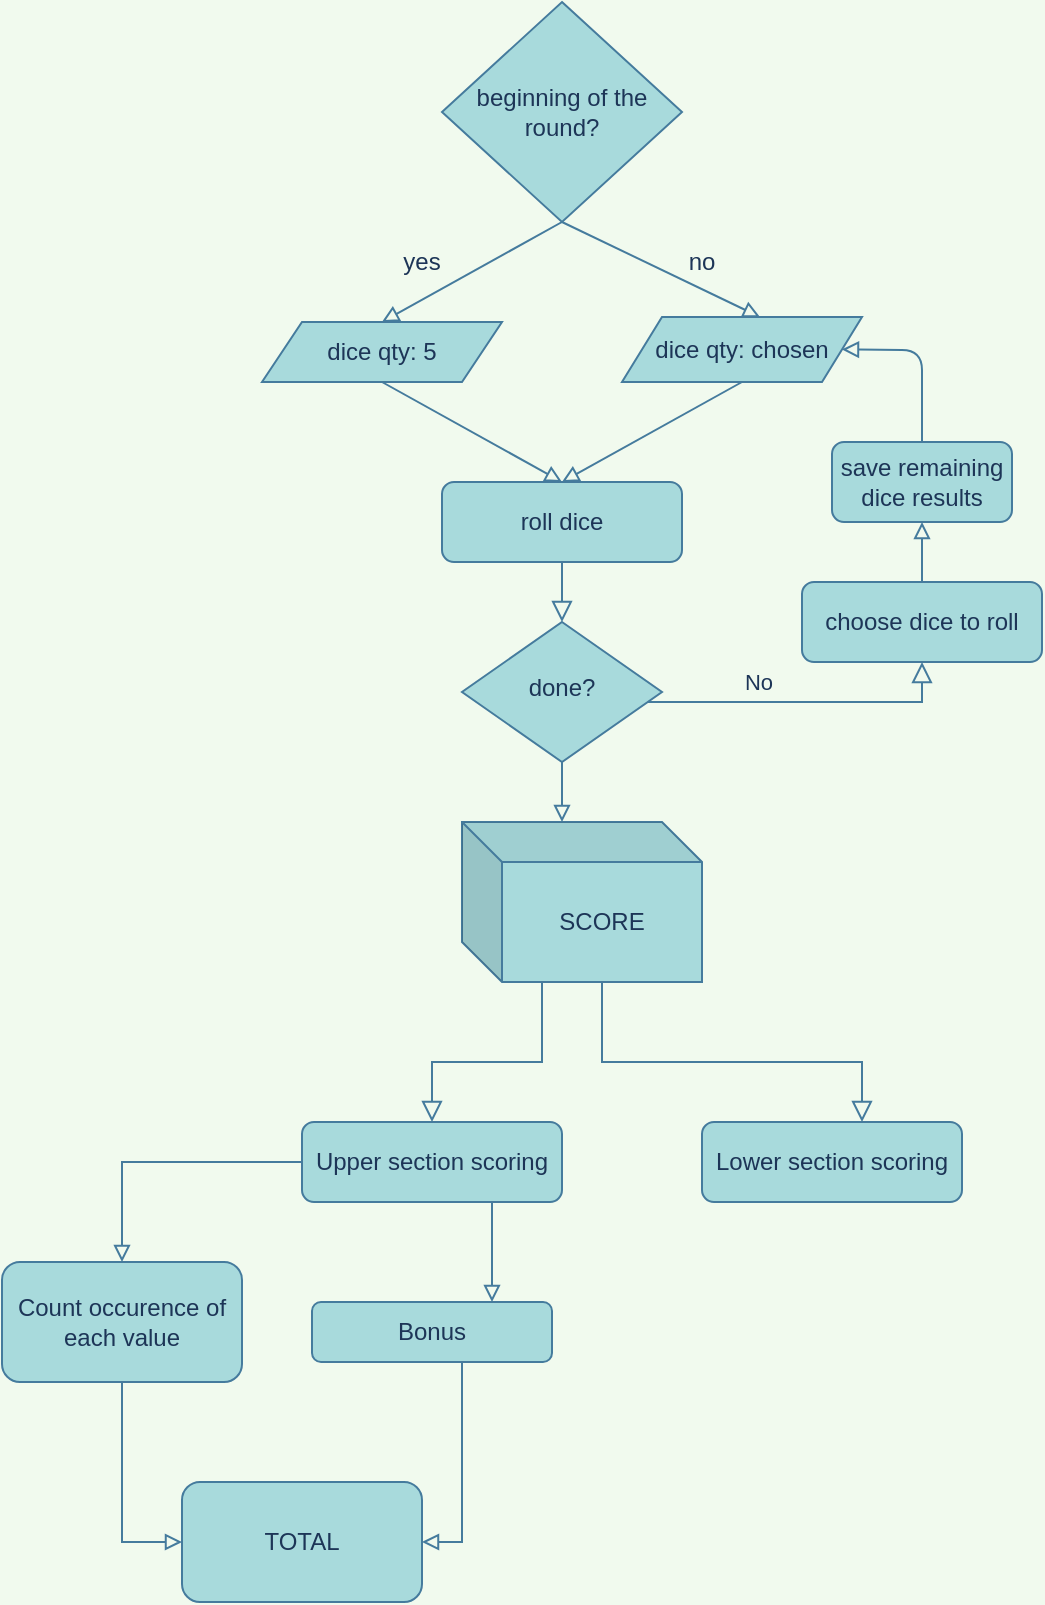 <mxfile version="14.3.0" type="device"><diagram id="C5RBs43oDa-KdzZeNtuy" name="Page-1"><mxGraphModel dx="926" dy="575" grid="1" gridSize="10" guides="1" tooltips="1" connect="1" arrows="1" fold="1" page="1" pageScale="1" pageWidth="827" pageHeight="1169" background="#F1FAEE" math="0" shadow="0"><root><mxCell id="WIyWlLk6GJQsqaUBKTNV-0"/><mxCell id="WIyWlLk6GJQsqaUBKTNV-1" parent="WIyWlLk6GJQsqaUBKTNV-0"/><mxCell id="WIyWlLk6GJQsqaUBKTNV-2" value="" style="rounded=0;html=1;jettySize=auto;orthogonalLoop=1;fontSize=11;endArrow=block;endFill=0;endSize=8;strokeWidth=1;shadow=0;labelBackgroundColor=none;edgeStyle=orthogonalEdgeStyle;strokeColor=#457B9D;fontColor=#1D3557;" parent="WIyWlLk6GJQsqaUBKTNV-1" source="WIyWlLk6GJQsqaUBKTNV-3" target="WIyWlLk6GJQsqaUBKTNV-6" edge="1"><mxGeometry relative="1" as="geometry"/></mxCell><mxCell id="WIyWlLk6GJQsqaUBKTNV-3" value="roll dice" style="rounded=1;whiteSpace=wrap;html=1;fontSize=12;glass=0;strokeWidth=1;shadow=0;fillColor=#A8DADC;strokeColor=#457B9D;fontColor=#1D3557;" parent="WIyWlLk6GJQsqaUBKTNV-1" vertex="1"><mxGeometry x="280" y="310" width="120" height="40" as="geometry"/></mxCell><mxCell id="WIyWlLk6GJQsqaUBKTNV-5" value="No" style="edgeStyle=orthogonalEdgeStyle;rounded=0;html=1;jettySize=auto;orthogonalLoop=1;fontSize=11;endArrow=block;endFill=0;endSize=8;strokeWidth=1;shadow=0;labelBackgroundColor=none;entryX=0.5;entryY=1;entryDx=0;entryDy=0;strokeColor=#457B9D;fontColor=#1D3557;" parent="WIyWlLk6GJQsqaUBKTNV-1" source="WIyWlLk6GJQsqaUBKTNV-6" target="WIyWlLk6GJQsqaUBKTNV-7" edge="1"><mxGeometry x="-0.298" y="10" relative="1" as="geometry"><mxPoint as="offset"/><mxPoint x="410" y="310" as="targetPoint"/><Array as="points"><mxPoint x="520" y="420"/></Array></mxGeometry></mxCell><mxCell id="WIyWlLk6GJQsqaUBKTNV-6" value="done?" style="rhombus;whiteSpace=wrap;html=1;shadow=0;fontFamily=Helvetica;fontSize=12;align=center;strokeWidth=1;spacing=6;spacingTop=-4;fillColor=#A8DADC;strokeColor=#457B9D;fontColor=#1D3557;" parent="WIyWlLk6GJQsqaUBKTNV-1" vertex="1"><mxGeometry x="290" y="380" width="100" height="70" as="geometry"/></mxCell><mxCell id="WIyWlLk6GJQsqaUBKTNV-7" value="choose dice to roll" style="rounded=1;whiteSpace=wrap;html=1;fontSize=12;glass=0;strokeWidth=1;shadow=0;fillColor=#A8DADC;strokeColor=#457B9D;fontColor=#1D3557;" parent="WIyWlLk6GJQsqaUBKTNV-1" vertex="1"><mxGeometry x="460" y="360" width="120" height="40" as="geometry"/></mxCell><mxCell id="WIyWlLk6GJQsqaUBKTNV-8" value="" style="rounded=0;html=1;jettySize=auto;orthogonalLoop=1;fontSize=11;endArrow=block;endFill=0;endSize=8;strokeWidth=1;shadow=0;labelBackgroundColor=none;edgeStyle=orthogonalEdgeStyle;exitX=0;exitY=0;exitDx=70;exitDy=80;exitPerimeter=0;strokeColor=#457B9D;fontColor=#1D3557;entryX=0.5;entryY=0;entryDx=0;entryDy=0;" parent="WIyWlLk6GJQsqaUBKTNV-1" source="pCDOQnAMYcjZUL_eshYn-29" target="WIyWlLk6GJQsqaUBKTNV-11" edge="1"><mxGeometry x="0.333" y="20" relative="1" as="geometry"><mxPoint as="offset"/><mxPoint x="225" y="560" as="sourcePoint"/><Array as="points"><mxPoint x="330" y="560"/><mxPoint x="330" y="600"/><mxPoint x="275" y="600"/></Array></mxGeometry></mxCell><mxCell id="pCDOQnAMYcjZUL_eshYn-47" value="" style="edgeStyle=orthogonalEdgeStyle;rounded=0;orthogonalLoop=1;jettySize=auto;html=1;endArrow=block;endFill=0;strokeColor=#457B9D;fontColor=#1D3557;labelBackgroundColor=#F1FAEE;" edge="1" parent="WIyWlLk6GJQsqaUBKTNV-1" source="WIyWlLk6GJQsqaUBKTNV-11" target="pCDOQnAMYcjZUL_eshYn-46"><mxGeometry relative="1" as="geometry"/></mxCell><mxCell id="pCDOQnAMYcjZUL_eshYn-49" value="" style="edgeStyle=orthogonalEdgeStyle;rounded=0;orthogonalLoop=1;jettySize=auto;html=1;endArrow=block;endFill=0;strokeColor=#457B9D;fontColor=#1D3557;labelBackgroundColor=#F1FAEE;exitX=0.75;exitY=1;exitDx=0;exitDy=0;entryX=0.75;entryY=0;entryDx=0;entryDy=0;" edge="1" parent="WIyWlLk6GJQsqaUBKTNV-1" source="WIyWlLk6GJQsqaUBKTNV-11" target="pCDOQnAMYcjZUL_eshYn-48"><mxGeometry relative="1" as="geometry"><Array as="points"><mxPoint x="305" y="670"/></Array></mxGeometry></mxCell><mxCell id="WIyWlLk6GJQsqaUBKTNV-11" value="Upper section scoring" style="rounded=1;whiteSpace=wrap;html=1;fontSize=12;glass=0;strokeWidth=1;shadow=0;fillColor=#A8DADC;strokeColor=#457B9D;fontColor=#1D3557;" parent="WIyWlLk6GJQsqaUBKTNV-1" vertex="1"><mxGeometry x="210" y="630" width="130" height="40" as="geometry"/></mxCell><mxCell id="pCDOQnAMYcjZUL_eshYn-6" value="" style="endArrow=block;html=1;exitX=0.5;exitY=0;exitDx=0;exitDy=0;strokeColor=#457B9D;fontColor=#1D3557;endFill=0;labelBackgroundColor=#F1FAEE;" edge="1" parent="WIyWlLk6GJQsqaUBKTNV-1" source="WIyWlLk6GJQsqaUBKTNV-7" target="pCDOQnAMYcjZUL_eshYn-7"><mxGeometry width="50" height="50" relative="1" as="geometry"><mxPoint x="510" y="530" as="sourcePoint"/><mxPoint x="610" y="420" as="targetPoint"/><Array as="points"/></mxGeometry></mxCell><mxCell id="pCDOQnAMYcjZUL_eshYn-7" value="save remaining dice results" style="rounded=1;whiteSpace=wrap;html=1;fillColor=#A8DADC;strokeColor=#457B9D;fontColor=#1D3557;" vertex="1" parent="WIyWlLk6GJQsqaUBKTNV-1"><mxGeometry x="475" y="290" width="90" height="40" as="geometry"/></mxCell><mxCell id="pCDOQnAMYcjZUL_eshYn-10" value="beginning of the round?" style="rhombus;whiteSpace=wrap;html=1;fillColor=#A8DADC;strokeColor=#457B9D;fontColor=#1D3557;" vertex="1" parent="WIyWlLk6GJQsqaUBKTNV-1"><mxGeometry x="280" y="70" width="120" height="110" as="geometry"/></mxCell><mxCell id="pCDOQnAMYcjZUL_eshYn-11" value="" style="endArrow=block;html=1;exitX=0.5;exitY=1;exitDx=0;exitDy=0;entryX=0.5;entryY=0;entryDx=0;entryDy=0;strokeColor=#457B9D;fontColor=#1D3557;endFill=0;labelBackgroundColor=#F1FAEE;" edge="1" parent="WIyWlLk6GJQsqaUBKTNV-1" source="pCDOQnAMYcjZUL_eshYn-10" target="pCDOQnAMYcjZUL_eshYn-15"><mxGeometry width="50" height="50" relative="1" as="geometry"><mxPoint x="510" y="170" as="sourcePoint"/><mxPoint x="340" y="170" as="targetPoint"/></mxGeometry></mxCell><mxCell id="pCDOQnAMYcjZUL_eshYn-13" value="yes" style="text;html=1;strokeColor=none;fillColor=none;align=center;verticalAlign=middle;whiteSpace=wrap;rounded=0;fontColor=#1D3557;" vertex="1" parent="WIyWlLk6GJQsqaUBKTNV-1"><mxGeometry x="250" y="190" width="40" height="20" as="geometry"/></mxCell><mxCell id="pCDOQnAMYcjZUL_eshYn-15" value="dice qty: 5" style="shape=parallelogram;perimeter=parallelogramPerimeter;whiteSpace=wrap;html=1;fixedSize=1;fillColor=#A8DADC;strokeColor=#457B9D;fontColor=#1D3557;" vertex="1" parent="WIyWlLk6GJQsqaUBKTNV-1"><mxGeometry x="190" y="230" width="120" height="30" as="geometry"/></mxCell><mxCell id="pCDOQnAMYcjZUL_eshYn-16" value="" style="endArrow=block;html=1;exitX=0.5;exitY=1;exitDx=0;exitDy=0;entryX=0.575;entryY=0;entryDx=0;entryDy=0;entryPerimeter=0;strokeColor=#457B9D;fontColor=#1D3557;endFill=0;labelBackgroundColor=#F1FAEE;" edge="1" parent="WIyWlLk6GJQsqaUBKTNV-1" source="pCDOQnAMYcjZUL_eshYn-10" target="pCDOQnAMYcjZUL_eshYn-21"><mxGeometry width="50" height="50" relative="1" as="geometry"><mxPoint x="510" y="290" as="sourcePoint"/><mxPoint x="410" y="226" as="targetPoint"/><Array as="points"/></mxGeometry></mxCell><mxCell id="pCDOQnAMYcjZUL_eshYn-17" value="" style="endArrow=block;html=1;entryX=0.5;entryY=0;entryDx=0;entryDy=0;exitX=0.5;exitY=1;exitDx=0;exitDy=0;strokeColor=#457B9D;fontColor=#1D3557;endFill=0;labelBackgroundColor=#F1FAEE;" edge="1" parent="WIyWlLk6GJQsqaUBKTNV-1" source="pCDOQnAMYcjZUL_eshYn-15" target="WIyWlLk6GJQsqaUBKTNV-3"><mxGeometry width="50" height="50" relative="1" as="geometry"><mxPoint x="340" y="212" as="sourcePoint"/><mxPoint x="560" y="190" as="targetPoint"/><Array as="points"/></mxGeometry></mxCell><mxCell id="pCDOQnAMYcjZUL_eshYn-21" value="dice qty: chosen" style="shape=parallelogram;perimeter=parallelogramPerimeter;whiteSpace=wrap;html=1;fixedSize=1;fillColor=#A8DADC;strokeColor=#457B9D;fontColor=#1D3557;" vertex="1" parent="WIyWlLk6GJQsqaUBKTNV-1"><mxGeometry x="370" y="227.5" width="120" height="32.5" as="geometry"/></mxCell><mxCell id="pCDOQnAMYcjZUL_eshYn-22" value="" style="endArrow=block;html=1;exitX=0.5;exitY=0;exitDx=0;exitDy=0;entryX=1;entryY=0.5;entryDx=0;entryDy=0;strokeColor=#457B9D;fontColor=#1D3557;endFill=0;labelBackgroundColor=#F1FAEE;" edge="1" parent="WIyWlLk6GJQsqaUBKTNV-1" source="pCDOQnAMYcjZUL_eshYn-7" target="pCDOQnAMYcjZUL_eshYn-21"><mxGeometry width="50" height="50" relative="1" as="geometry"><mxPoint x="510" y="240" as="sourcePoint"/><mxPoint x="560" y="190" as="targetPoint"/><Array as="points"><mxPoint x="520" y="244"/></Array></mxGeometry></mxCell><mxCell id="pCDOQnAMYcjZUL_eshYn-23" value="" style="endArrow=block;html=1;exitX=0.5;exitY=1;exitDx=0;exitDy=0;entryX=0.5;entryY=0;entryDx=0;entryDy=0;strokeColor=#457B9D;fontColor=#1D3557;endFill=0;labelBackgroundColor=#F1FAEE;" edge="1" parent="WIyWlLk6GJQsqaUBKTNV-1" source="pCDOQnAMYcjZUL_eshYn-21" target="WIyWlLk6GJQsqaUBKTNV-3"><mxGeometry width="50" height="50" relative="1" as="geometry"><mxPoint x="510" y="240" as="sourcePoint"/><mxPoint x="560" y="190" as="targetPoint"/></mxGeometry></mxCell><mxCell id="pCDOQnAMYcjZUL_eshYn-25" value="no" style="text;html=1;strokeColor=none;fillColor=none;align=center;verticalAlign=middle;whiteSpace=wrap;rounded=0;fontColor=#1D3557;" vertex="1" parent="WIyWlLk6GJQsqaUBKTNV-1"><mxGeometry x="390" y="190" width="40" height="20" as="geometry"/></mxCell><mxCell id="pCDOQnAMYcjZUL_eshYn-29" value="SCORE" style="shape=cube;whiteSpace=wrap;html=1;boundedLbl=1;backgroundOutline=1;darkOpacity=0.05;darkOpacity2=0.1;fillColor=#A8DADC;strokeColor=#457B9D;fontColor=#1D3557;" vertex="1" parent="WIyWlLk6GJQsqaUBKTNV-1"><mxGeometry x="290" y="480" width="120" height="80" as="geometry"/></mxCell><mxCell id="pCDOQnAMYcjZUL_eshYn-32" value="" style="endArrow=block;html=1;exitX=0.5;exitY=1;exitDx=0;exitDy=0;entryX=0;entryY=0;entryDx=50;entryDy=0;entryPerimeter=0;strokeColor=#457B9D;fontColor=#1D3557;endFill=0;labelBackgroundColor=#F1FAEE;" edge="1" parent="WIyWlLk6GJQsqaUBKTNV-1" source="WIyWlLk6GJQsqaUBKTNV-6" target="pCDOQnAMYcjZUL_eshYn-29"><mxGeometry width="50" height="50" relative="1" as="geometry"><mxPoint x="510" y="420" as="sourcePoint"/><mxPoint x="560" y="370" as="targetPoint"/></mxGeometry></mxCell><mxCell id="pCDOQnAMYcjZUL_eshYn-33" value="" style="rounded=0;html=1;jettySize=auto;orthogonalLoop=1;fontSize=11;endArrow=block;endFill=0;endSize=8;strokeWidth=1;shadow=0;labelBackgroundColor=none;edgeStyle=orthogonalEdgeStyle;exitX=0;exitY=0;exitDx=70;exitDy=80;exitPerimeter=0;strokeColor=#457B9D;fontColor=#1D3557;" edge="1" target="pCDOQnAMYcjZUL_eshYn-34" parent="WIyWlLk6GJQsqaUBKTNV-1" source="pCDOQnAMYcjZUL_eshYn-29"><mxGeometry x="0.333" y="20" relative="1" as="geometry"><mxPoint as="offset"/><mxPoint x="440" y="560" as="sourcePoint"/><Array as="points"><mxPoint x="360" y="600"/><mxPoint x="490" y="600"/></Array></mxGeometry></mxCell><mxCell id="pCDOQnAMYcjZUL_eshYn-34" value="Lower section scoring" style="rounded=1;whiteSpace=wrap;html=1;fontSize=12;glass=0;strokeWidth=1;shadow=0;fillColor=#A8DADC;strokeColor=#457B9D;fontColor=#1D3557;" vertex="1" parent="WIyWlLk6GJQsqaUBKTNV-1"><mxGeometry x="410" y="630" width="130" height="40" as="geometry"/></mxCell><mxCell id="pCDOQnAMYcjZUL_eshYn-52" style="edgeStyle=orthogonalEdgeStyle;rounded=0;orthogonalLoop=1;jettySize=auto;html=1;exitX=0.5;exitY=1;exitDx=0;exitDy=0;entryX=0;entryY=0.5;entryDx=0;entryDy=0;endArrow=block;endFill=0;strokeColor=#457B9D;fontColor=#1D3557;labelBackgroundColor=#F1FAEE;" edge="1" parent="WIyWlLk6GJQsqaUBKTNV-1" source="pCDOQnAMYcjZUL_eshYn-46" target="pCDOQnAMYcjZUL_eshYn-50"><mxGeometry relative="1" as="geometry"/></mxCell><mxCell id="pCDOQnAMYcjZUL_eshYn-46" value="Count occurence of each value" style="whiteSpace=wrap;html=1;rounded=1;shadow=0;strokeWidth=1;glass=0;fillColor=#A8DADC;strokeColor=#457B9D;fontColor=#1D3557;" vertex="1" parent="WIyWlLk6GJQsqaUBKTNV-1"><mxGeometry x="60" y="700" width="120" height="60" as="geometry"/></mxCell><mxCell id="pCDOQnAMYcjZUL_eshYn-51" value="" style="edgeStyle=orthogonalEdgeStyle;rounded=0;orthogonalLoop=1;jettySize=auto;html=1;endArrow=block;endFill=0;strokeColor=#457B9D;fontColor=#1D3557;labelBackgroundColor=#F1FAEE;entryX=1;entryY=0.5;entryDx=0;entryDy=0;" edge="1" parent="WIyWlLk6GJQsqaUBKTNV-1" source="pCDOQnAMYcjZUL_eshYn-48" target="pCDOQnAMYcjZUL_eshYn-50"><mxGeometry relative="1" as="geometry"><Array as="points"><mxPoint x="290" y="840"/></Array></mxGeometry></mxCell><mxCell id="pCDOQnAMYcjZUL_eshYn-48" value="Bonus" style="whiteSpace=wrap;html=1;rounded=1;shadow=0;strokeWidth=1;glass=0;fillColor=#A8DADC;strokeColor=#457B9D;fontColor=#1D3557;" vertex="1" parent="WIyWlLk6GJQsqaUBKTNV-1"><mxGeometry x="215" y="720" width="120" height="30" as="geometry"/></mxCell><mxCell id="pCDOQnAMYcjZUL_eshYn-50" value="TOTAL" style="whiteSpace=wrap;html=1;rounded=1;shadow=0;strokeWidth=1;glass=0;fillColor=#A8DADC;strokeColor=#457B9D;fontColor=#1D3557;" vertex="1" parent="WIyWlLk6GJQsqaUBKTNV-1"><mxGeometry x="150" y="810" width="120" height="60" as="geometry"/></mxCell></root></mxGraphModel></diagram></mxfile>